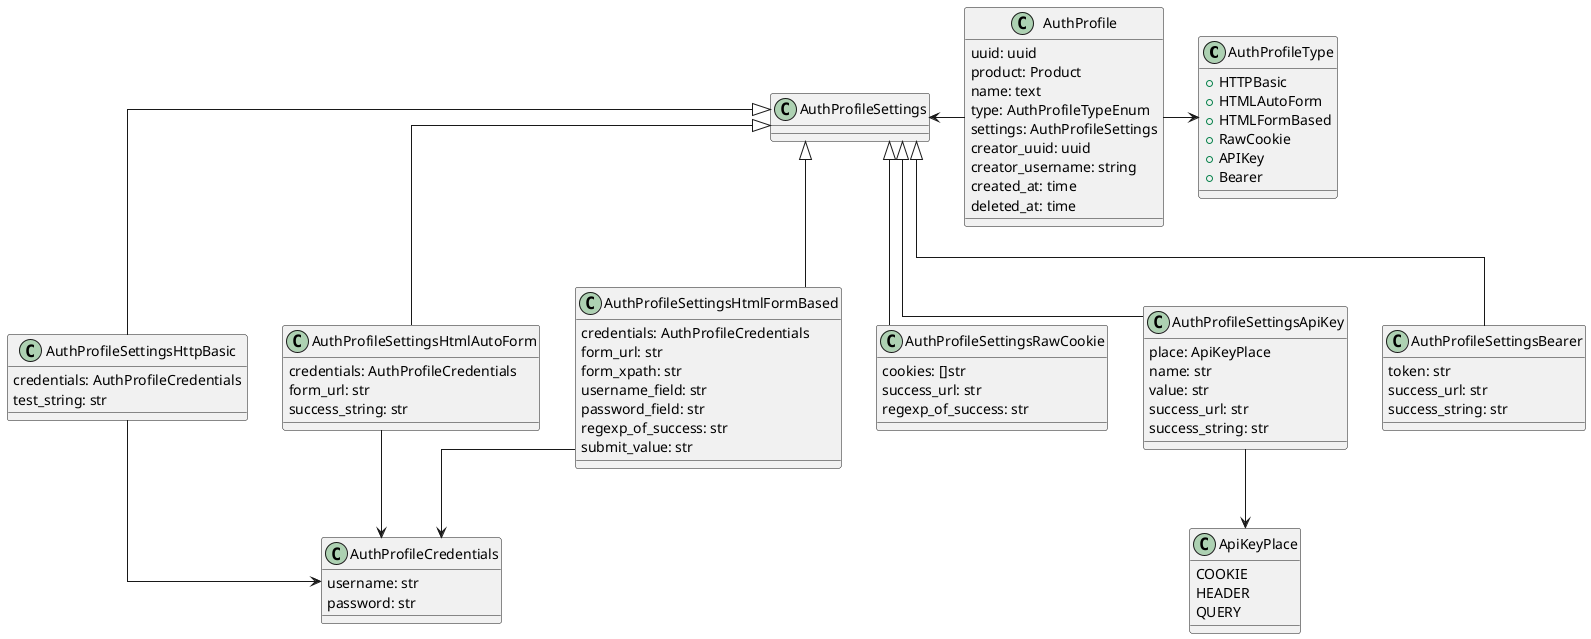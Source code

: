 @startuml

skinparam linetype ortho

class AuthProfileType {
	+ HTTPBasic
	+ HTMLAutoForm
	+ HTMLFormBased
	+ RawCookie
	+ APIKey
	+ Bearer
}

class AuthProfile {
    uuid: uuid
    product: Product
    name: text
    type: AuthProfileTypeEnum
    settings: AuthProfileSettings
    creator_uuid: uuid
    creator_username: string
    created_at: time
    deleted_at: time
}

class AuthProfileSettings {
}

class AuthProfileSettingsHttpBasic {
    credentials: AuthProfileCredentials
    test_string: str
}

class AuthProfileSettingsHtmlAutoForm {
    credentials: AuthProfileCredentials
    form_url: str
    success_string: str
}

class AuthProfileSettingsHtmlFormBased {
    credentials: AuthProfileCredentials
    form_url: str
    form_xpath: str
    username_field: str
    password_field: str
    regexp_of_success: str
    submit_value: str
}

class AuthProfileSettingsRawCookie {
    cookies: []str
    success_url: str
    regexp_of_success: str
}

class AuthProfileSettingsApiKey {
    place: ApiKeyPlace
    name: str
    value: str
    success_url: str
    success_string: str
}

class ApiKeyPlace {
    COOKIE
    HEADER
    QUERY
}

class AuthProfileSettingsBearer {
    token: str
    success_url: str
    success_string: str
}

class AuthProfileCredentials {
    username: str
    password: str
}

' links

AuthProfile -> AuthProfileType
AuthProfileSettings <- AuthProfile

AuthProfileSettings <|-- AuthProfileSettingsHttpBasic
AuthProfileSettingsHttpBasic -d-> AuthProfileCredentials

AuthProfileSettings <|-- AuthProfileSettingsHtmlAutoForm
AuthProfileSettingsHtmlAutoForm -d-> AuthProfileCredentials

AuthProfileSettings <|-- AuthProfileSettingsHtmlFormBased
AuthProfileSettingsHtmlFormBased -d-> AuthProfileCredentials

AuthProfileSettings <|-- AuthProfileSettingsRawCookie
AuthProfileSettings <|-- AuthProfileSettingsApiKey
AuthProfileSettingsApiKey -down-> ApiKeyPlace

AuthProfileSettings <|-- AuthProfileSettingsBearer

@enduml
